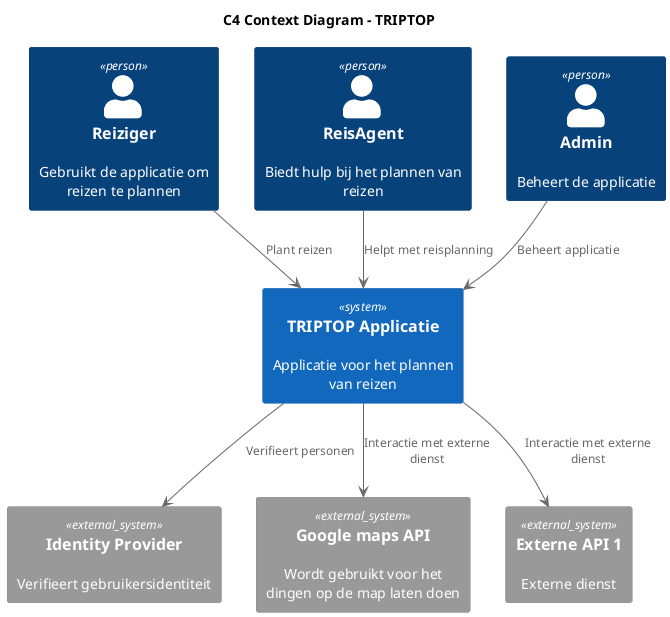@startuml
!include <C4/C4_Container>

title C4 Context Diagram - TRIPTOP

Person(Reiziger, "Reiziger", "Gebruikt de applicatie om reizen te plannen")
Person(ReisAgent, "ReisAgent", "Biedt hulp bij het plannen van reizen")
Person(Admin, "Admin", "Beheert de applicatie")

System(TRIPTOP, "TRIPTOP Applicatie", "Applicatie voor het plannen van reizen")

System_Ext(IdentityProvider, "Identity Provider", "Verifieert gebruikersidentiteit")
System_Ext(Google_maps_api, "Google maps API", "Wordt gebruikt voor het dingen op de map laten doen")
System_Ext(API1, "Externe API 1", "Externe dienst")

Reiziger --> TRIPTOP : "Plant reizen"
ReisAgent --> TRIPTOP : "Helpt met reisplanning"
Admin --> TRIPTOP : "Beheert applicatie"

TRIPTOP --> IdentityProvider : "Verifieert personen"
TRIPTOP --> Google_maps_api : "Interactie met externe dienst"
TRIPTOP --> API1 : "Interactie met externe dienst"

@enduml
